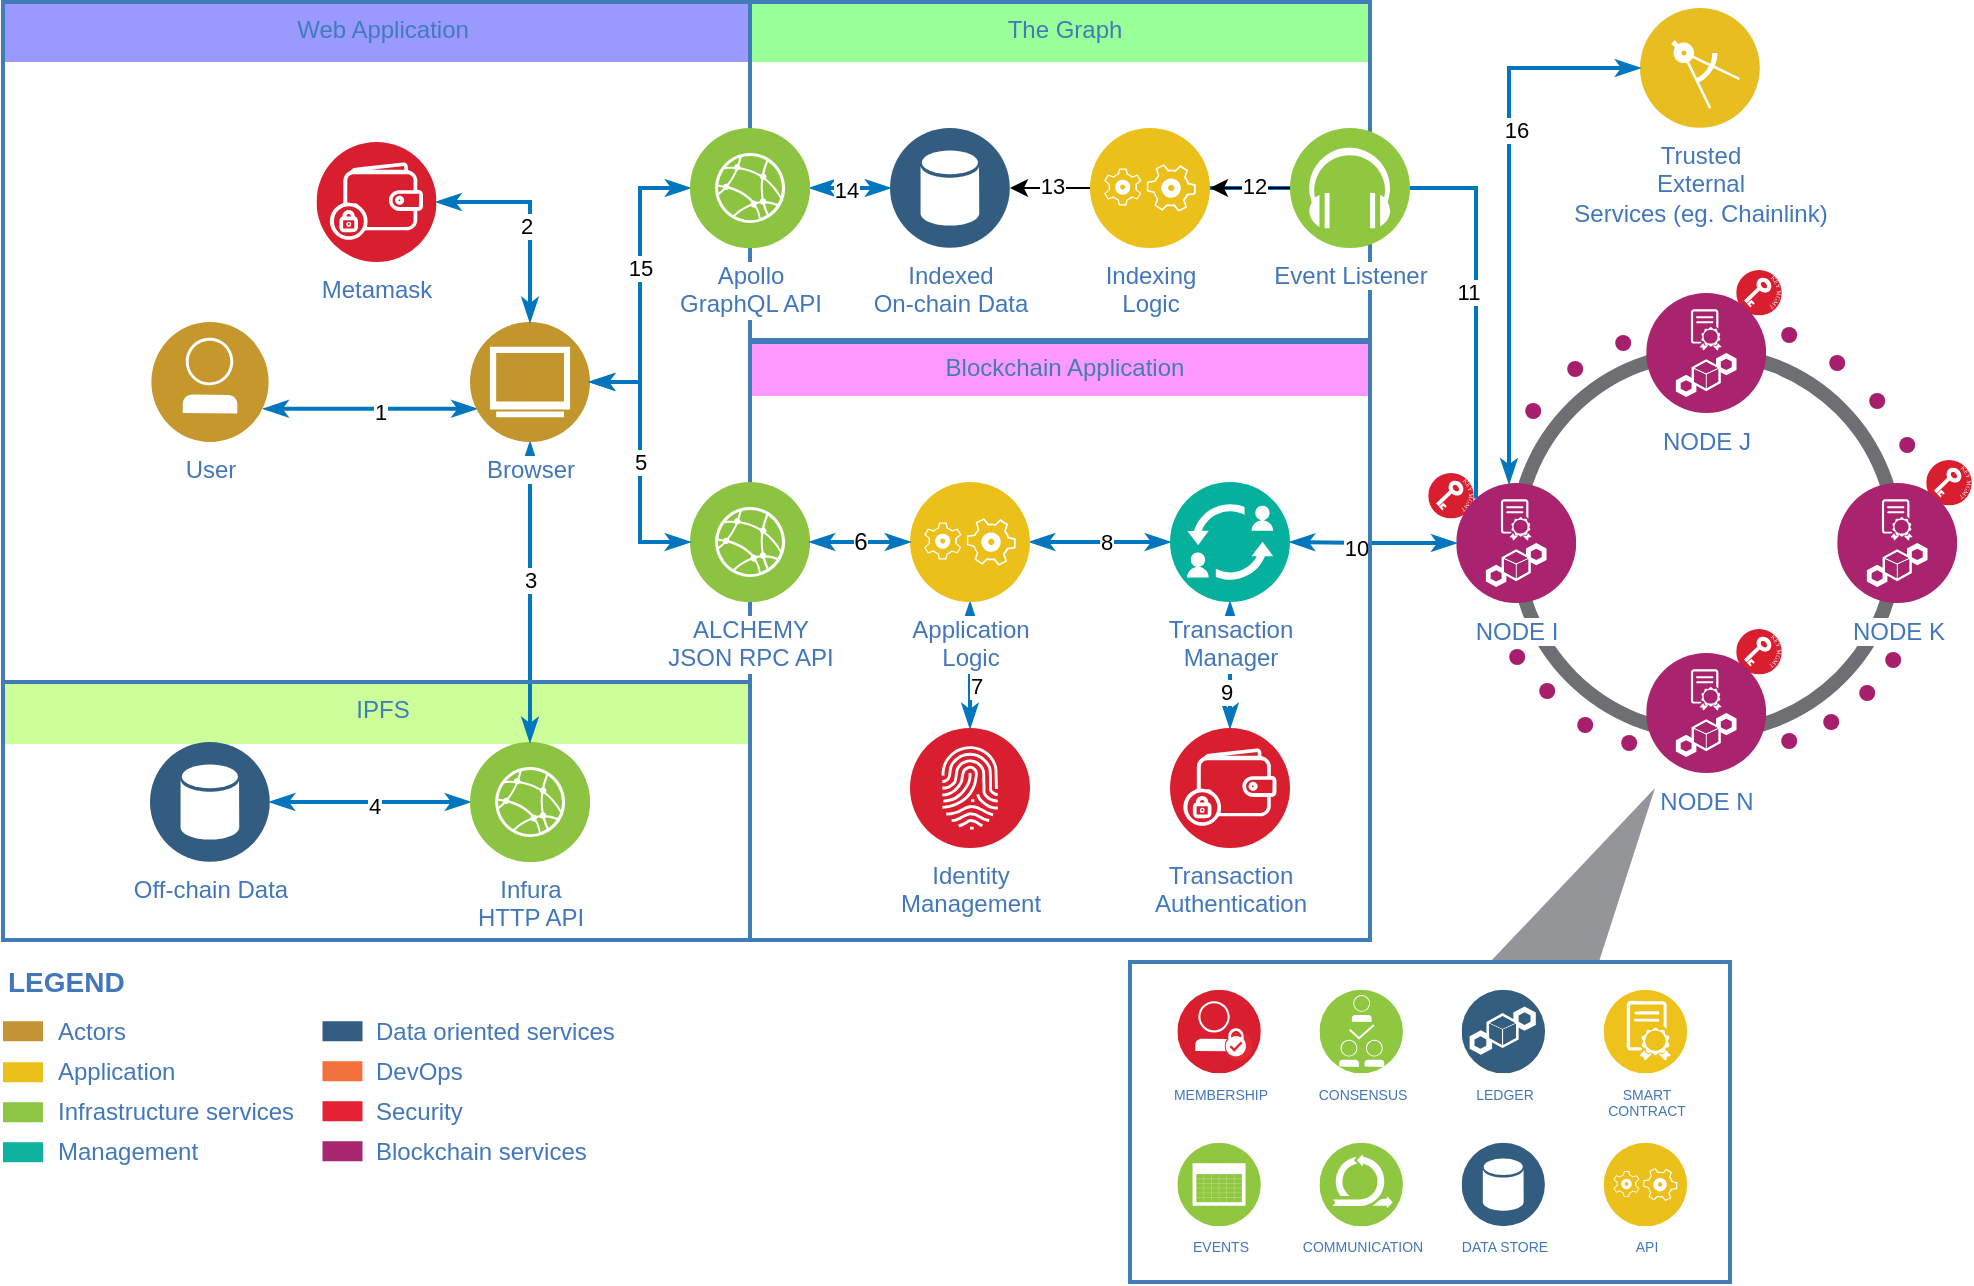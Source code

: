 <mxfile version="21.1.8" type="github">
  <diagram id="eIo0H9kK7ql945uVP1NC" name="Page-1">
    <mxGraphModel dx="1630" dy="636" grid="1" gridSize="10" guides="1" tooltips="1" connect="1" arrows="1" fold="1" page="1" pageScale="1" pageWidth="827" pageHeight="1169" math="0" shadow="0">
      <root>
        <mxCell id="0" />
        <mxCell id="1" parent="0" />
        <mxCell id="zA0Id_x8hM4ihw0cVCXu-12" value="IPFS" style="swimlane;fontStyle=0;horizontal=1;collapsible=0;startSize=31;swimlaneLine=0;swimlaneFillColor=none;fillColor=#CCFF99;rounded=0;whiteSpace=wrap;html=1;absoluteArcSize=1;arcSize=12;strokeColor=#417CB9;fontColor=#417CB9;verticalAlign=top;align=center;spacingLeft=5;dashed=0;strokeWidth=2;" vertex="1" parent="1">
          <mxGeometry x="216.5" y="500" width="373.5" height="129" as="geometry" />
        </mxCell>
        <mxCell id="zA0Id_x8hM4ihw0cVCXu-44" style="edgeStyle=orthogonalEdgeStyle;fontSize=12;html=1;endArrow=classicThin;endFill=1;rounded=0;strokeColor=#0076BE;strokeWidth=2;startArrow=classicThin;startFill=1;exitX=0;exitY=0.5;exitDx=0;exitDy=0;entryX=1;entryY=0.5;entryDx=0;entryDy=0;" edge="1" parent="zA0Id_x8hM4ihw0cVCXu-12" source="zA0Id_x8hM4ihw0cVCXu-32" target="zA0Id_x8hM4ihw0cVCXu-25">
          <mxGeometry relative="1" as="geometry" />
        </mxCell>
        <mxCell id="zA0Id_x8hM4ihw0cVCXu-67" value="4" style="edgeLabel;html=1;align=center;verticalAlign=middle;resizable=0;points=[];" vertex="1" connectable="0" parent="zA0Id_x8hM4ihw0cVCXu-44">
          <mxGeometry x="-0.033" y="2" relative="1" as="geometry">
            <mxPoint as="offset" />
          </mxGeometry>
        </mxCell>
        <mxCell id="zA0Id_x8hM4ihw0cVCXu-25" value="Off-chain Data" style="aspect=fixed;perimeter=ellipsePerimeter;html=1;align=center;shadow=0;dashed=0;fontColor=#4277BB;labelBackgroundColor=#ffffff;fontSize=12;spacingTop=0;image;image=img/lib/ibm/data/data_services.svg;" vertex="1" parent="zA0Id_x8hM4ihw0cVCXu-12">
          <mxGeometry x="73.5" y="30" width="60" height="60" as="geometry" />
        </mxCell>
        <mxCell id="zA0Id_x8hM4ihw0cVCXu-32" value="Infura&lt;br&gt;HTTP API" style="aspect=fixed;perimeter=ellipsePerimeter;html=1;align=center;shadow=0;dashed=0;fontColor=#4277BB;labelBackgroundColor=#ffffff;fontSize=12;spacingTop=0;image;image=img/lib/ibm/infrastructure/edge_services.svg;" vertex="1" parent="zA0Id_x8hM4ihw0cVCXu-12">
          <mxGeometry x="233.5" y="30" width="60" height="60" as="geometry" />
        </mxCell>
        <mxCell id="zA0Id_x8hM4ihw0cVCXu-51" value="" style="edgeStyle=orthogonalEdgeStyle;fontSize=12;html=1;endArrow=classicThin;endFill=1;rounded=0;strokeColor=#0076BE;strokeWidth=2;startArrow=classicThin;startFill=1;exitX=0.5;exitY=1;exitDx=0;exitDy=0;" edge="1" parent="1" source="T21aQVliIUyU_0U-5JRh-4" target="zA0Id_x8hM4ihw0cVCXu-32">
          <mxGeometry relative="1" as="geometry" />
        </mxCell>
        <mxCell id="zA0Id_x8hM4ihw0cVCXu-66" value="3" style="edgeLabel;html=1;align=center;verticalAlign=middle;resizable=0;points=[];" vertex="1" connectable="0" parent="zA0Id_x8hM4ihw0cVCXu-51">
          <mxGeometry x="-0.08" relative="1" as="geometry">
            <mxPoint as="offset" />
          </mxGeometry>
        </mxCell>
        <mxCell id="T21aQVliIUyU_0U-5JRh-42" value="" style="aspect=fixed;perimeter=ellipsePerimeter;html=1;align=center;shadow=0;dashed=0;fontColor=#4277BB;labelBackgroundColor=#ffffff;fontSize=12;spacingTop=0;image;image=img/lib/ibm/blockchain/key_management.svg;rounded=0;" parent="1" vertex="1">
          <mxGeometry x="1083.1" y="473.5" width="22.8" height="22.8" as="geometry" />
        </mxCell>
        <mxCell id="T21aQVliIUyU_0U-5JRh-39" value="" style="aspect=fixed;perimeter=ellipsePerimeter;html=1;align=center;shadow=0;dashed=0;fontColor=#4277BB;labelBackgroundColor=#ffffff;fontSize=12;spacingTop=0;image;image=img/lib/ibm/blockchain/key_management.svg;rounded=0;" parent="1" vertex="1">
          <mxGeometry x="929.1" y="395.5" width="22.8" height="22.8" as="geometry" />
        </mxCell>
        <mxCell id="T21aQVliIUyU_0U-5JRh-40" value="" style="aspect=fixed;perimeter=ellipsePerimeter;html=1;align=center;shadow=0;dashed=0;fontColor=#4277BB;labelBackgroundColor=#ffffff;fontSize=12;spacingTop=0;image;image=img/lib/ibm/blockchain/key_management.svg;rounded=0;" parent="1" vertex="1">
          <mxGeometry x="1083.1" y="294" width="22.8" height="22.8" as="geometry" />
        </mxCell>
        <mxCell id="T21aQVliIUyU_0U-5JRh-41" value="" style="aspect=fixed;perimeter=ellipsePerimeter;html=1;align=center;shadow=0;dashed=0;fontColor=#4277BB;labelBackgroundColor=#ffffff;fontSize=12;spacingTop=0;image;image=img/lib/ibm/blockchain/key_management.svg;rounded=0;" parent="1" vertex="1">
          <mxGeometry x="1178.1" y="389" width="22.8" height="22.8" as="geometry" />
        </mxCell>
        <mxCell id="T21aQVliIUyU_0U-5JRh-43" value="" style="ellipse;whiteSpace=wrap;html=1;aspect=fixed;rounded=0;fontSize=7;align=center;fillColor=none;strokeWidth=7;strokeColor=#6E6F72;spacingTop=0;" parent="1" vertex="1">
          <mxGeometry x="973.1" y="335.5" width="190" height="190" as="geometry" />
        </mxCell>
        <mxCell id="T21aQVliIUyU_0U-5JRh-17" value="Trusted&lt;br&gt;External&lt;br&gt;Services (eg. Chainlink)" style="aspect=fixed;perimeter=ellipsePerimeter;html=1;align=center;shadow=0;dashed=0;fontColor=#4277BB;labelBackgroundColor=#ffffff;fontSize=12;spacingTop=0;image;image=img/lib/ibm/applications/mobile_app.svg;" parent="1" vertex="1">
          <mxGeometry x="1035" y="163" width="60" height="60" as="geometry" />
        </mxCell>
        <mxCell id="T21aQVliIUyU_0U-5JRh-18" value="NODE J" style="aspect=fixed;perimeter=ellipsePerimeter;html=1;align=center;shadow=0;dashed=0;fontColor=#4277BB;labelBackgroundColor=#ffffff;fontSize=12;spacingTop=0;image;image=img/lib/ibm/blockchain/node.svg;" parent="1" vertex="1">
          <mxGeometry x="1038.1" y="305.5" width="60" height="60" as="geometry" />
        </mxCell>
        <mxCell id="T21aQVliIUyU_0U-5JRh-19" value="NODE I" style="aspect=fixed;perimeter=ellipsePerimeter;html=1;align=center;shadow=0;dashed=0;fontColor=#4277BB;labelBackgroundColor=#ffffff;fontSize=12;spacingTop=0;image;image=img/lib/ibm/blockchain/node.svg;" parent="1" vertex="1">
          <mxGeometry x="943.1" y="400.5" width="60" height="60" as="geometry" />
        </mxCell>
        <mxCell id="T21aQVliIUyU_0U-5JRh-20" value="NODE K" style="aspect=fixed;perimeter=ellipsePerimeter;html=1;align=center;shadow=0;dashed=0;fontColor=#4277BB;labelBackgroundColor=#ffffff;fontSize=12;spacingTop=0;image;image=img/lib/ibm/blockchain/node.svg;" parent="1" vertex="1">
          <mxGeometry x="1133.6" y="400.5" width="60" height="60" as="geometry" />
        </mxCell>
        <mxCell id="T21aQVliIUyU_0U-5JRh-21" value="NODE N" style="aspect=fixed;perimeter=ellipsePerimeter;html=1;align=center;shadow=0;dashed=0;fontColor=#4277BB;labelBackgroundColor=#ffffff;fontSize=12;spacingTop=0;image;image=img/lib/ibm/blockchain/node.svg;" parent="1" vertex="1">
          <mxGeometry x="1038.1" y="485.5" width="60" height="60" as="geometry" />
        </mxCell>
        <mxCell id="T21aQVliIUyU_0U-5JRh-55" value="" style="edgeStyle=orthogonalEdgeStyle;fontSize=12;html=1;endArrow=classicThin;endFill=1;rounded=0;strokeColor=#0076BE;strokeWidth=2;startArrow=none;startFill=0;entryX=1;entryY=0.5;entryDx=0;entryDy=0;" parent="1" source="T21aQVliIUyU_0U-5JRh-19" edge="1">
          <mxGeometry width="60" height="60" relative="1" as="geometry">
            <mxPoint x="546.5" y="593" as="sourcePoint" />
            <mxPoint x="786.0" y="253" as="targetPoint" />
            <Array as="points">
              <mxPoint x="953" y="253" />
            </Array>
          </mxGeometry>
        </mxCell>
        <mxCell id="zA0Id_x8hM4ihw0cVCXu-73" value="11" style="edgeLabel;html=1;align=center;verticalAlign=middle;resizable=0;points=[];" vertex="1" connectable="0" parent="T21aQVliIUyU_0U-5JRh-55">
          <mxGeometry x="-0.358" y="4" relative="1" as="geometry">
            <mxPoint as="offset" />
          </mxGeometry>
        </mxCell>
        <mxCell id="T21aQVliIUyU_0U-5JRh-60" value="" style="edgeStyle=orthogonalEdgeStyle;fontSize=12;html=1;endArrow=classicThin;endFill=1;rounded=0;strokeColor=#0076BE;strokeWidth=2;startArrow=classicThin;startFill=1;" parent="1" source="T21aQVliIUyU_0U-5JRh-19" target="T21aQVliIUyU_0U-5JRh-17" edge="1">
          <mxGeometry width="60" height="60" relative="1" as="geometry">
            <mxPoint x="807.5" y="593" as="sourcePoint" />
            <mxPoint x="807.5" y="483" as="targetPoint" />
            <Array as="points">
              <mxPoint x="969.5" y="193" />
            </Array>
          </mxGeometry>
        </mxCell>
        <mxCell id="zA0Id_x8hM4ihw0cVCXu-79" value="16" style="edgeLabel;html=1;align=center;verticalAlign=middle;resizable=0;points=[];" vertex="1" connectable="0" parent="T21aQVliIUyU_0U-5JRh-60">
          <mxGeometry x="0.294" y="-3" relative="1" as="geometry">
            <mxPoint as="offset" />
          </mxGeometry>
        </mxCell>
        <mxCell id="T21aQVliIUyU_0U-5JRh-62" value="" style="edgeStyle=orthogonalEdgeStyle;fontSize=12;html=1;endArrow=classicThin;endFill=1;rounded=0;strokeColor=#0076BE;strokeWidth=2;startArrow=classicThin;startFill=1;" parent="1" source="T21aQVliIUyU_0U-5JRh-19" target="T21aQVliIUyU_0U-5JRh-15" edge="1">
          <mxGeometry width="60" height="60" relative="1" as="geometry">
            <mxPoint x="961.5" y="613" as="sourcePoint" />
            <mxPoint x="961.5" y="503" as="targetPoint" />
          </mxGeometry>
        </mxCell>
        <mxCell id="zA0Id_x8hM4ihw0cVCXu-72" value="10" style="edgeLabel;html=1;align=center;verticalAlign=middle;resizable=0;points=[];" vertex="1" connectable="0" parent="T21aQVliIUyU_0U-5JRh-62">
          <mxGeometry x="0.223" y="3" relative="1" as="geometry">
            <mxPoint as="offset" />
          </mxGeometry>
        </mxCell>
        <mxCell id="T21aQVliIUyU_0U-5JRh-35" value="" style="verticalLabelPosition=bottom;verticalAlign=top;html=1;shape=mxgraph.basic.obtuse_triangle;dx=0.34;rounded=0;flipH=1;strokeColor=none;fillColor=#939598;spacingTop=0;" parent="1" vertex="1">
          <mxGeometry x="960" y="553" width="82.5" height="87" as="geometry" />
        </mxCell>
        <mxCell id="T21aQVliIUyU_0U-5JRh-36" value="Web Application" style="swimlane;fontStyle=0;horizontal=1;collapsible=0;startSize=30;swimlaneLine=0;swimlaneFillColor=none;fillColor=#9999FF;rounded=0;whiteSpace=wrap;html=1;absoluteArcSize=1;arcSize=12;strokeColor=#417CB9;fontColor=#417CB9;verticalAlign=top;align=center;spacingLeft=5;dashed=0;strokeWidth=2;" parent="1" vertex="1">
          <mxGeometry x="216.5" y="160" width="373.5" height="340" as="geometry" />
        </mxCell>
        <mxCell id="T21aQVliIUyU_0U-5JRh-45" value="" style="edgeStyle=orthogonalEdgeStyle;fontSize=12;html=1;endArrow=classicThin;endFill=1;rounded=0;strokeColor=#0076BE;strokeWidth=2;startArrow=classicThin;startFill=1;exitX=1;exitY=0.75;exitDx=0;exitDy=0;entryX=0;entryY=0.75;entryDx=0;entryDy=0;" parent="T21aQVliIUyU_0U-5JRh-36" source="T21aQVliIUyU_0U-5JRh-2" target="T21aQVliIUyU_0U-5JRh-4" edge="1">
          <mxGeometry width="60" height="60" relative="1" as="geometry">
            <mxPoint x="-80" y="340" as="sourcePoint" />
            <mxPoint x="-20" y="280" as="targetPoint" />
          </mxGeometry>
        </mxCell>
        <mxCell id="zA0Id_x8hM4ihw0cVCXu-64" value="1" style="edgeLabel;html=1;align=center;verticalAlign=middle;resizable=0;points=[];" vertex="1" connectable="0" parent="T21aQVliIUyU_0U-5JRh-45">
          <mxGeometry x="0.078" y="-1" relative="1" as="geometry">
            <mxPoint as="offset" />
          </mxGeometry>
        </mxCell>
        <mxCell id="T21aQVliIUyU_0U-5JRh-2" value="User" style="aspect=fixed;perimeter=ellipsePerimeter;html=1;align=center;shadow=0;dashed=0;fontColor=#4277BB;labelBackgroundColor=#ffffff;fontSize=12;spacingTop=0;image;image=img/lib/ibm/blockchain/blockchain_developer.svg;" parent="T21aQVliIUyU_0U-5JRh-36" vertex="1">
          <mxGeometry x="73.5" y="160" width="60" height="60" as="geometry" />
        </mxCell>
        <mxCell id="T21aQVliIUyU_0U-5JRh-4" value="Browser" style="aspect=fixed;perimeter=ellipsePerimeter;html=1;align=center;shadow=0;dashed=0;fontColor=#4277BB;labelBackgroundColor=#ffffff;fontSize=12;spacingTop=0;image;image=img/lib/ibm/users/browser.svg;" parent="T21aQVliIUyU_0U-5JRh-36" vertex="1">
          <mxGeometry x="233.5" y="160" width="60" height="60" as="geometry" />
        </mxCell>
        <mxCell id="zA0Id_x8hM4ihw0cVCXu-45" value="" style="edgeStyle=orthogonalEdgeStyle;fontSize=12;html=1;endArrow=classicThin;endFill=1;rounded=0;strokeColor=#0076BE;strokeWidth=2;startArrow=classicThin;startFill=1;" edge="1" parent="T21aQVliIUyU_0U-5JRh-36" source="T21aQVliIUyU_0U-5JRh-1" target="T21aQVliIUyU_0U-5JRh-4">
          <mxGeometry relative="1" as="geometry" />
        </mxCell>
        <mxCell id="zA0Id_x8hM4ihw0cVCXu-65" value="2" style="edgeLabel;html=1;align=center;verticalAlign=middle;resizable=0;points=[];" vertex="1" connectable="0" parent="zA0Id_x8hM4ihw0cVCXu-45">
          <mxGeometry x="0.091" y="-2" relative="1" as="geometry">
            <mxPoint as="offset" />
          </mxGeometry>
        </mxCell>
        <mxCell id="T21aQVliIUyU_0U-5JRh-1" value="Metamask" style="aspect=fixed;perimeter=ellipsePerimeter;html=1;align=center;shadow=0;dashed=0;fontColor=#4277BB;labelBackgroundColor=#ffffff;fontSize=12;spacingTop=0;image;image=img/lib/ibm/blockchain/wallet.svg;" parent="T21aQVliIUyU_0U-5JRh-36" vertex="1">
          <mxGeometry x="156.75" y="70" width="60" height="60" as="geometry" />
        </mxCell>
        <mxCell id="T21aQVliIUyU_0U-5JRh-37" value="Blockchain Application" style="swimlane;fontStyle=0;horizontal=1;collapsible=0;startSize=28;swimlaneLine=0;swimlaneFillColor=none;fillColor=#FF99FF;rounded=0;whiteSpace=wrap;html=1;absoluteArcSize=1;arcSize=12;strokeColor=#417CB9;fontColor=#417CB9;verticalAlign=top;align=center;spacingLeft=5;dashed=0;strokeWidth=2;" parent="1" vertex="1">
          <mxGeometry x="590" y="329" width="310" height="300" as="geometry" />
        </mxCell>
        <mxCell id="zA0Id_x8hM4ihw0cVCXu-37" value="" style="edgeStyle=orthogonalEdgeStyle;fontSize=12;html=1;endArrow=classicThin;endFill=1;rounded=0;strokeColor=#0076BE;strokeWidth=2;startArrow=classicThin;startFill=1;" edge="1" parent="T21aQVliIUyU_0U-5JRh-37" source="T21aQVliIUyU_0U-5JRh-11" target="T21aQVliIUyU_0U-5JRh-15">
          <mxGeometry relative="1" as="geometry" />
        </mxCell>
        <mxCell id="zA0Id_x8hM4ihw0cVCXu-70" value="8" style="edgeLabel;html=1;align=center;verticalAlign=middle;resizable=0;points=[];" vertex="1" connectable="0" parent="zA0Id_x8hM4ihw0cVCXu-37">
          <mxGeometry x="0.071" relative="1" as="geometry">
            <mxPoint as="offset" />
          </mxGeometry>
        </mxCell>
        <mxCell id="zA0Id_x8hM4ihw0cVCXu-49" value="" style="edgeStyle=orthogonalEdgeStyle;fontSize=12;html=1;endArrow=classicThin;endFill=1;rounded=0;strokeColor=#0076BE;strokeWidth=2;startArrow=classicThin;startFill=1;" edge="1" parent="T21aQVliIUyU_0U-5JRh-37" source="T21aQVliIUyU_0U-5JRh-11" target="T21aQVliIUyU_0U-5JRh-9">
          <mxGeometry relative="1" as="geometry">
            <Array as="points">
              <mxPoint x="110" y="181" />
              <mxPoint x="110" y="181" />
            </Array>
          </mxGeometry>
        </mxCell>
        <mxCell id="zA0Id_x8hM4ihw0cVCXu-69" value="7" style="edgeLabel;html=1;align=center;verticalAlign=middle;resizable=0;points=[];" vertex="1" connectable="0" parent="zA0Id_x8hM4ihw0cVCXu-49">
          <mxGeometry x="0.318" y="3" relative="1" as="geometry">
            <mxPoint as="offset" />
          </mxGeometry>
        </mxCell>
        <mxCell id="T21aQVliIUyU_0U-5JRh-11" value="Application &lt;br&gt;Logic" style="aspect=fixed;perimeter=ellipsePerimeter;html=1;align=center;shadow=0;dashed=0;fontColor=#4277BB;labelBackgroundColor=#ffffff;fontSize=12;spacingTop=0;image;image=img/lib/ibm/applications/application_logic.svg;" parent="T21aQVliIUyU_0U-5JRh-37" vertex="1">
          <mxGeometry x="80" y="71" width="60" height="60" as="geometry" />
        </mxCell>
        <mxCell id="zA0Id_x8hM4ihw0cVCXu-50" value="" style="edgeStyle=orthogonalEdgeStyle;fontSize=12;html=1;endArrow=classicThin;endFill=1;rounded=0;strokeColor=#0076BE;strokeWidth=2;startArrow=classicThin;startFill=1;" edge="1" parent="T21aQVliIUyU_0U-5JRh-37" source="T21aQVliIUyU_0U-5JRh-15" target="T21aQVliIUyU_0U-5JRh-14">
          <mxGeometry relative="1" as="geometry" />
        </mxCell>
        <mxCell id="zA0Id_x8hM4ihw0cVCXu-71" value="9" style="edgeLabel;html=1;align=center;verticalAlign=middle;resizable=0;points=[];" vertex="1" connectable="0" parent="zA0Id_x8hM4ihw0cVCXu-50">
          <mxGeometry x="0.423" y="-2" relative="1" as="geometry">
            <mxPoint as="offset" />
          </mxGeometry>
        </mxCell>
        <mxCell id="T21aQVliIUyU_0U-5JRh-15" value="Transaction &lt;br&gt;Manager" style="aspect=fixed;perimeter=ellipsePerimeter;html=1;align=center;shadow=0;dashed=0;fontColor=#4277BB;labelBackgroundColor=#ffffff;fontSize=12;spacingTop=0;image;image=img/lib/ibm/blockchain/transaction_manager.svg;" parent="T21aQVliIUyU_0U-5JRh-37" vertex="1">
          <mxGeometry x="210" y="71" width="60" height="60" as="geometry" />
        </mxCell>
        <mxCell id="T21aQVliIUyU_0U-5JRh-9" value="Identity &lt;br&gt;Management" style="aspect=fixed;perimeter=ellipsePerimeter;html=1;align=center;shadow=0;dashed=0;fontColor=#4277BB;labelBackgroundColor=#ffffff;fontSize=12;spacingTop=0;image;image=img/lib/ibm/blockchain/identity_access_manager.svg;" parent="T21aQVliIUyU_0U-5JRh-37" vertex="1">
          <mxGeometry x="80" y="194" width="60" height="60" as="geometry" />
        </mxCell>
        <mxCell id="T21aQVliIUyU_0U-5JRh-14" value="Transaction&lt;br&gt;Authentication" style="aspect=fixed;perimeter=ellipsePerimeter;html=1;align=center;shadow=0;dashed=0;fontColor=#4277BB;labelBackgroundColor=#ffffff;fontSize=12;spacingTop=0;image;image=img/lib/ibm/blockchain/wallet.svg;" parent="T21aQVliIUyU_0U-5JRh-37" vertex="1">
          <mxGeometry x="210" y="194" width="60" height="60" as="geometry" />
        </mxCell>
        <mxCell id="T21aQVliIUyU_0U-5JRh-7" value="ALCHEMY&lt;br&gt;JSON RPC API" style="aspect=fixed;perimeter=ellipsePerimeter;html=1;align=center;shadow=0;dashed=0;fontColor=#4277BB;labelBackgroundColor=#ffffff;fontSize=12;spacingTop=0;image;image=img/lib/ibm/infrastructure/edge_services.svg;" parent="T21aQVliIUyU_0U-5JRh-37" vertex="1">
          <mxGeometry x="-30" y="71" width="60" height="60" as="geometry" />
        </mxCell>
        <mxCell id="zA0Id_x8hM4ihw0cVCXu-36" value="6" style="edgeStyle=orthogonalEdgeStyle;fontSize=12;html=1;endArrow=classicThin;endFill=1;rounded=0;strokeColor=#0076BE;strokeWidth=2;startArrow=classicThin;startFill=1;" edge="1" parent="T21aQVliIUyU_0U-5JRh-37" source="T21aQVliIUyU_0U-5JRh-7" target="T21aQVliIUyU_0U-5JRh-11">
          <mxGeometry relative="1" as="geometry" />
        </mxCell>
        <mxCell id="T21aQVliIUyU_0U-5JRh-38" value="" style="group;fontSize=7;" parent="1" vertex="1" connectable="0">
          <mxGeometry x="780" y="640" width="300" height="160" as="geometry" />
        </mxCell>
        <mxCell id="T21aQVliIUyU_0U-5JRh-26" value="MEMBERSHIP" style="aspect=fixed;perimeter=ellipsePerimeter;html=1;align=center;shadow=0;dashed=0;fontColor=#4277BB;labelBackgroundColor=#ffffff;fontSize=7;spacingTop=0;image;image=img/lib/ibm/blockchain/membership.svg;" parent="T21aQVliIUyU_0U-5JRh-38" vertex="1">
          <mxGeometry x="23.684" y="13.913" width="41.739" height="41.739" as="geometry" />
        </mxCell>
        <mxCell id="T21aQVliIUyU_0U-5JRh-27" value="CONSENSUS" style="aspect=fixed;perimeter=ellipsePerimeter;html=1;align=center;shadow=0;dashed=0;fontColor=#4277BB;labelBackgroundColor=#ffffff;fontSize=7;spacingTop=0;image;image=img/lib/ibm/blockchain/consensus.svg;" parent="T21aQVliIUyU_0U-5JRh-38" vertex="1">
          <mxGeometry x="94.737" y="13.913" width="41.739" height="41.739" as="geometry" />
        </mxCell>
        <mxCell id="T21aQVliIUyU_0U-5JRh-28" value="LEDGER" style="aspect=fixed;perimeter=ellipsePerimeter;html=1;align=center;shadow=0;dashed=0;fontColor=#4277BB;labelBackgroundColor=#ffffff;fontSize=7;spacingTop=0;image;image=img/lib/ibm/blockchain/ledger.svg;" parent="T21aQVliIUyU_0U-5JRh-38" vertex="1">
          <mxGeometry x="165.789" y="13.913" width="41.739" height="41.739" as="geometry" />
        </mxCell>
        <mxCell id="T21aQVliIUyU_0U-5JRh-29" value="SMART&lt;br style=&quot;font-size: 7px;&quot;&gt;CONTRACT&lt;br style=&quot;font-size: 7px;&quot;&gt;" style="aspect=fixed;perimeter=ellipsePerimeter;html=1;align=center;shadow=0;dashed=0;fontColor=#4277BB;labelBackgroundColor=#ffffff;fontSize=7;spacingTop=0;image;image=img/lib/ibm/blockchain/smart_contract.svg;" parent="T21aQVliIUyU_0U-5JRh-38" vertex="1">
          <mxGeometry x="236.842" y="13.913" width="41.739" height="41.739" as="geometry" />
        </mxCell>
        <mxCell id="T21aQVliIUyU_0U-5JRh-30" value="EVENTS" style="aspect=fixed;perimeter=ellipsePerimeter;html=1;align=center;shadow=0;dashed=0;fontColor=#4277BB;labelBackgroundColor=#ffffff;fontSize=7;spacingTop=0;image;image=img/lib/ibm/blockchain/event.svg;" parent="T21aQVliIUyU_0U-5JRh-38" vertex="1">
          <mxGeometry x="23.684" y="90.435" width="41.739" height="41.739" as="geometry" />
        </mxCell>
        <mxCell id="T21aQVliIUyU_0U-5JRh-31" value="COMMUNICATION" style="aspect=fixed;perimeter=ellipsePerimeter;html=1;align=center;shadow=0;dashed=0;fontColor=#4277BB;labelBackgroundColor=#ffffff;fontSize=7;spacingTop=0;image;image=img/lib/ibm/blockchain/communication.svg;" parent="T21aQVliIUyU_0U-5JRh-38" vertex="1">
          <mxGeometry x="94.737" y="90.435" width="41.739" height="41.739" as="geometry" />
        </mxCell>
        <mxCell id="T21aQVliIUyU_0U-5JRh-32" value="DATA STORE" style="aspect=fixed;perimeter=ellipsePerimeter;html=1;align=center;shadow=0;dashed=0;fontColor=#4277BB;labelBackgroundColor=#ffffff;fontSize=7;spacingTop=0;image;image=img/lib/ibm/data/data_services.svg;" parent="T21aQVliIUyU_0U-5JRh-38" vertex="1">
          <mxGeometry x="165.789" y="90.435" width="41.739" height="41.739" as="geometry" />
        </mxCell>
        <mxCell id="T21aQVliIUyU_0U-5JRh-33" value="API" style="aspect=fixed;perimeter=ellipsePerimeter;html=1;align=center;shadow=0;dashed=0;fontColor=#4277BB;labelBackgroundColor=#ffffff;fontSize=7;spacingTop=0;image;image=img/lib/ibm/applications/application_logic.svg;" parent="T21aQVliIUyU_0U-5JRh-38" vertex="1">
          <mxGeometry x="236.842" y="90.435" width="41.739" height="41.739" as="geometry" />
        </mxCell>
        <mxCell id="T21aQVliIUyU_0U-5JRh-34" value="" style="swimlane;fontStyle=0;horizontal=1;collapsible=0;startSize=28;swimlaneLine=0;swimlaneFillColor=none;fillColor=none;rounded=0;whiteSpace=wrap;html=1;absoluteArcSize=1;arcSize=12;strokeColor=#417CB9;fontColor=#417CB9;verticalAlign=top;align=left;spacingLeft=5;dashed=0;strokeWidth=2;fontSize=7;spacingTop=0;" parent="T21aQVliIUyU_0U-5JRh-38" vertex="1">
          <mxGeometry width="300" height="160" as="geometry" />
        </mxCell>
        <mxCell id="T21aQVliIUyU_0U-5JRh-86" value="Application" style="rounded=0;html=1;shadow=0;labelBackgroundColor=none;strokeColor=none;strokeWidth=2;fillColor=#EBC01A;gradientColor=none;fontSize=12;fontColor=#4277BB;align=left;labelPosition=right;verticalLabelPosition=middle;verticalAlign=middle;spacingLeft=5;" parent="1" vertex="1">
          <mxGeometry x="216.5" y="690.12" width="20" height="10" as="geometry" />
        </mxCell>
        <mxCell id="T21aQVliIUyU_0U-5JRh-87" value="Infrastructure services" style="rounded=0;html=1;shadow=0;labelBackgroundColor=none;strokeColor=none;strokeWidth=2;fillColor=#8DC642;gradientColor=none;fontSize=12;fontColor=#4277BB;align=left;labelPosition=right;verticalLabelPosition=middle;verticalAlign=middle;spacingLeft=5;" parent="1" vertex="1">
          <mxGeometry x="216.5" y="710.12" width="20" height="10" as="geometry" />
        </mxCell>
        <mxCell id="T21aQVliIUyU_0U-5JRh-88" value="Management" style="rounded=0;html=1;shadow=0;labelBackgroundColor=none;strokeColor=none;strokeWidth=2;fillColor=#0DB39D;gradientColor=none;fontSize=12;fontColor=#4277BB;align=left;labelPosition=right;verticalLabelPosition=middle;verticalAlign=middle;spacingLeft=5;" parent="1" vertex="1">
          <mxGeometry x="216.5" y="730.12" width="20" height="10" as="geometry" />
        </mxCell>
        <mxCell id="T21aQVliIUyU_0U-5JRh-89" value="Data oriented services" style="rounded=0;html=1;shadow=0;labelBackgroundColor=none;strokeColor=none;strokeWidth=2;fillColor=#335D81;gradientColor=none;fontSize=12;fontColor=#4277BB;align=left;labelPosition=right;verticalLabelPosition=middle;verticalAlign=middle;spacingLeft=5;" parent="1" vertex="1">
          <mxGeometry x="376.25" y="669.62" width="20" height="10" as="geometry" />
        </mxCell>
        <mxCell id="T21aQVliIUyU_0U-5JRh-90" value="DevOps" style="rounded=0;html=1;shadow=0;labelBackgroundColor=none;strokeColor=none;strokeWidth=2;fillColor=#F3713C;gradientColor=none;fontSize=12;fontColor=#4277BB;align=left;labelPosition=right;verticalLabelPosition=middle;verticalAlign=middle;spacingLeft=5;" parent="1" vertex="1">
          <mxGeometry x="376.25" y="689.62" width="20" height="10" as="geometry" />
        </mxCell>
        <mxCell id="T21aQVliIUyU_0U-5JRh-91" value="Blockchain services" style="rounded=0;html=1;shadow=0;labelBackgroundColor=none;strokeColor=none;strokeWidth=2;fillColor=#A72870;gradientColor=none;fontSize=12;fontColor=#4277BB;align=left;labelPosition=right;verticalLabelPosition=middle;verticalAlign=middle;spacingLeft=5;" parent="1" vertex="1">
          <mxGeometry x="376.25" y="729.62" width="20" height="10" as="geometry" />
        </mxCell>
        <mxCell id="T21aQVliIUyU_0U-5JRh-92" value="Security" style="rounded=0;html=1;shadow=0;labelBackgroundColor=none;strokeColor=none;strokeWidth=2;fillColor=#E52134;gradientColor=none;fontSize=12;fontColor=#4277BB;align=left;labelPosition=right;verticalLabelPosition=middle;verticalAlign=middle;spacingLeft=5;" parent="1" vertex="1">
          <mxGeometry x="376.25" y="709.62" width="20" height="10" as="geometry" />
        </mxCell>
        <mxCell id="T21aQVliIUyU_0U-5JRh-93" value="LEGEND" style="text;html=1;align=left;verticalAlign=middle;fontColor=#4277BB;shadow=0;dashed=0;strokeColor=none;fillColor=none;labelBackgroundColor=none;fontStyle=1;fontSize=14;spacingLeft=0;" parent="1" vertex="1">
          <mxGeometry x="216.5" y="639.62" width="150" height="20" as="geometry" />
        </mxCell>
        <mxCell id="T21aQVliIUyU_0U-5JRh-94" value="Actors" style="rounded=0;html=1;shadow=0;labelBackgroundColor=none;strokeColor=none;strokeWidth=2;fillColor=#C59435;gradientColor=none;fontSize=12;fontColor=#4277BB;align=left;labelPosition=right;verticalLabelPosition=middle;verticalAlign=middle;spacingLeft=5;" parent="1" vertex="1">
          <mxGeometry x="216.5" y="669.62" width="20" height="10" as="geometry" />
        </mxCell>
        <mxCell id="T21aQVliIUyU_0U-5JRh-95" value="" style="ellipse;whiteSpace=wrap;html=1;aspect=fixed;rounded=0;strokeColor=none;strokeWidth=7;fillColor=#A71E6C;fontSize=14;fontColor=#FFFFFF;align=center;" parent="1" vertex="1">
          <mxGeometry x="1105.6" y="525.5" width="8" height="8" as="geometry" />
        </mxCell>
        <mxCell id="T21aQVliIUyU_0U-5JRh-96" value="" style="ellipse;whiteSpace=wrap;html=1;aspect=fixed;rounded=0;strokeColor=none;strokeWidth=7;fillColor=#A71E6C;fontSize=14;fontColor=#FFFFFF;align=center;" parent="1" vertex="1">
          <mxGeometry x="1126.6" y="516" width="8" height="8" as="geometry" />
        </mxCell>
        <mxCell id="T21aQVliIUyU_0U-5JRh-97" value="" style="ellipse;whiteSpace=wrap;html=1;aspect=fixed;rounded=0;strokeColor=none;strokeWidth=7;fillColor=#A71E6C;fontSize=14;fontColor=#FFFFFF;align=center;" parent="1" vertex="1">
          <mxGeometry x="1157.6" y="485" width="8" height="8" as="geometry" />
        </mxCell>
        <mxCell id="T21aQVliIUyU_0U-5JRh-98" value="" style="ellipse;whiteSpace=wrap;html=1;aspect=fixed;rounded=0;strokeColor=none;strokeWidth=7;fillColor=#A71E6C;fontSize=14;fontColor=#FFFFFF;align=center;" parent="1" vertex="1">
          <mxGeometry x="1144.6" y="501.5" width="8" height="8" as="geometry" />
        </mxCell>
        <mxCell id="T21aQVliIUyU_0U-5JRh-99" value="" style="ellipse;whiteSpace=wrap;html=1;aspect=fixed;rounded=0;strokeColor=none;strokeWidth=7;fillColor=#A71E6C;fontSize=14;fontColor=#FFFFFF;align=center;" parent="1" vertex="1">
          <mxGeometry x="1025.6" y="526.5" width="8" height="8" as="geometry" />
        </mxCell>
        <mxCell id="T21aQVliIUyU_0U-5JRh-100" value="" style="ellipse;whiteSpace=wrap;html=1;aspect=fixed;rounded=0;strokeColor=none;strokeWidth=7;fillColor=#A71E6C;fontSize=14;fontColor=#FFFFFF;align=center;" parent="1" vertex="1">
          <mxGeometry x="1003.6" y="517.5" width="8" height="8" as="geometry" />
        </mxCell>
        <mxCell id="T21aQVliIUyU_0U-5JRh-101" value="" style="ellipse;whiteSpace=wrap;html=1;aspect=fixed;rounded=0;strokeColor=none;strokeWidth=7;fillColor=#A71E6C;fontSize=14;fontColor=#FFFFFF;align=center;" parent="1" vertex="1">
          <mxGeometry x="984.6" y="500.5" width="8" height="8" as="geometry" />
        </mxCell>
        <mxCell id="T21aQVliIUyU_0U-5JRh-102" value="" style="ellipse;whiteSpace=wrap;html=1;aspect=fixed;rounded=0;strokeColor=none;strokeWidth=7;fillColor=#A71E6C;fontSize=14;fontColor=#FFFFFF;align=center;" parent="1" vertex="1">
          <mxGeometry x="969.6" y="483.5" width="8" height="8" as="geometry" />
        </mxCell>
        <mxCell id="T21aQVliIUyU_0U-5JRh-103" value="" style="ellipse;whiteSpace=wrap;html=1;aspect=fixed;rounded=0;strokeColor=none;strokeWidth=7;fillColor=#A71E6C;fontSize=14;fontColor=#FFFFFF;align=center;" parent="1" vertex="1">
          <mxGeometry x="1105.6" y="322.5" width="8" height="8" as="geometry" />
        </mxCell>
        <mxCell id="T21aQVliIUyU_0U-5JRh-104" value="" style="ellipse;whiteSpace=wrap;html=1;aspect=fixed;rounded=0;strokeColor=none;strokeWidth=7;fillColor=#A71E6C;fontSize=14;fontColor=#FFFFFF;align=center;" parent="1" vertex="1">
          <mxGeometry x="1129.6" y="336.5" width="8" height="8" as="geometry" />
        </mxCell>
        <mxCell id="T21aQVliIUyU_0U-5JRh-105" value="" style="ellipse;whiteSpace=wrap;html=1;aspect=fixed;rounded=0;strokeColor=none;strokeWidth=7;fillColor=#A71E6C;fontSize=14;fontColor=#FFFFFF;align=center;" parent="1" vertex="1">
          <mxGeometry x="1149.6" y="355.5" width="8" height="8" as="geometry" />
        </mxCell>
        <mxCell id="T21aQVliIUyU_0U-5JRh-106" value="" style="ellipse;whiteSpace=wrap;html=1;aspect=fixed;rounded=0;strokeColor=none;strokeWidth=7;fillColor=#A71E6C;fontSize=14;fontColor=#FFFFFF;align=center;" parent="1" vertex="1">
          <mxGeometry x="1164.6" y="377.5" width="8" height="8" as="geometry" />
        </mxCell>
        <mxCell id="T21aQVliIUyU_0U-5JRh-107" value="" style="ellipse;whiteSpace=wrap;html=1;aspect=fixed;rounded=0;strokeColor=none;strokeWidth=7;fillColor=#A71E6C;fontSize=14;fontColor=#FFFFFF;align=center;" parent="1" vertex="1">
          <mxGeometry x="1022.6" y="326.5" width="8" height="8" as="geometry" />
        </mxCell>
        <mxCell id="T21aQVliIUyU_0U-5JRh-108" value="" style="ellipse;whiteSpace=wrap;html=1;aspect=fixed;rounded=0;strokeColor=none;strokeWidth=7;fillColor=#A71E6C;fontSize=14;fontColor=#FFFFFF;align=center;" parent="1" vertex="1">
          <mxGeometry x="998.6" y="339.5" width="8" height="8" as="geometry" />
        </mxCell>
        <mxCell id="T21aQVliIUyU_0U-5JRh-109" value="" style="ellipse;whiteSpace=wrap;html=1;aspect=fixed;rounded=0;strokeColor=none;strokeWidth=7;fillColor=#A71E6C;fontSize=14;fontColor=#FFFFFF;align=center;" parent="1" vertex="1">
          <mxGeometry x="977.6" y="360.5" width="8" height="8" as="geometry" />
        </mxCell>
        <mxCell id="zA0Id_x8hM4ihw0cVCXu-41" style="edgeStyle=orthogonalEdgeStyle;fontSize=12;html=1;endArrow=classicThin;endFill=1;rounded=0;strokeColor=#0076BE;strokeWidth=2;startArrow=classicThin;startFill=1;entryX=0;entryY=0.5;entryDx=0;entryDy=0;" edge="1" parent="1" source="T21aQVliIUyU_0U-5JRh-4" target="T21aQVliIUyU_0U-5JRh-7">
          <mxGeometry relative="1" as="geometry">
            <mxPoint x="560" y="382.5" as="sourcePoint" />
          </mxGeometry>
        </mxCell>
        <mxCell id="zA0Id_x8hM4ihw0cVCXu-68" value="5" style="edgeLabel;html=1;align=center;verticalAlign=middle;resizable=0;points=[];" vertex="1" connectable="0" parent="zA0Id_x8hM4ihw0cVCXu-41">
          <mxGeometry x="-0.003" relative="1" as="geometry">
            <mxPoint as="offset" />
          </mxGeometry>
        </mxCell>
        <mxCell id="zA0Id_x8hM4ihw0cVCXu-40" style="edgeStyle=orthogonalEdgeStyle;fontSize=12;html=1;endArrow=classicThin;endFill=1;rounded=0;strokeColor=#0076BE;strokeWidth=2;startArrow=classicThin;startFill=1;entryX=0;entryY=0.5;entryDx=0;entryDy=0;" edge="1" parent="1" source="T21aQVliIUyU_0U-5JRh-4" target="zA0Id_x8hM4ihw0cVCXu-28">
          <mxGeometry relative="1" as="geometry" />
        </mxCell>
        <mxCell id="zA0Id_x8hM4ihw0cVCXu-78" value="15" style="edgeLabel;html=1;align=center;verticalAlign=middle;resizable=0;points=[];" vertex="1" connectable="0" parent="zA0Id_x8hM4ihw0cVCXu-40">
          <mxGeometry x="0.12" relative="1" as="geometry">
            <mxPoint as="offset" />
          </mxGeometry>
        </mxCell>
        <mxCell id="zA0Id_x8hM4ihw0cVCXu-23" value="The Graph" style="swimlane;fontStyle=0;horizontal=1;collapsible=0;startSize=30;swimlaneLine=0;swimlaneFillColor=none;fillColor=#99FF99;rounded=0;whiteSpace=wrap;html=1;absoluteArcSize=1;arcSize=12;strokeColor=#417CB9;fontColor=#417CB9;verticalAlign=top;align=center;spacingLeft=5;dashed=0;strokeWidth=2;" vertex="1" parent="1">
          <mxGeometry x="590" y="160" width="310" height="170" as="geometry" />
        </mxCell>
        <mxCell id="zA0Id_x8hM4ihw0cVCXu-24" value="Indexed &lt;br&gt;On-chain Data" style="aspect=fixed;perimeter=ellipsePerimeter;html=1;align=center;shadow=0;dashed=0;fontColor=#4277BB;labelBackgroundColor=#ffffff;fontSize=12;spacingTop=0;image;image=img/lib/ibm/data/data_services.svg;" vertex="1" parent="zA0Id_x8hM4ihw0cVCXu-23">
          <mxGeometry x="70" y="63" width="60" height="60" as="geometry" />
        </mxCell>
        <mxCell id="zA0Id_x8hM4ihw0cVCXu-42" style="edgeStyle=orthogonalEdgeStyle;fontSize=12;html=1;endArrow=classicThin;endFill=1;rounded=0;strokeColor=#0076BE;strokeWidth=2;startArrow=classicThin;startFill=1;" edge="1" parent="zA0Id_x8hM4ihw0cVCXu-23" source="zA0Id_x8hM4ihw0cVCXu-28" target="zA0Id_x8hM4ihw0cVCXu-24">
          <mxGeometry relative="1" as="geometry" />
        </mxCell>
        <mxCell id="zA0Id_x8hM4ihw0cVCXu-77" value="14" style="edgeLabel;html=1;align=center;verticalAlign=middle;resizable=0;points=[];" vertex="1" connectable="0" parent="zA0Id_x8hM4ihw0cVCXu-42">
          <mxGeometry x="-0.1" y="-1" relative="1" as="geometry">
            <mxPoint as="offset" />
          </mxGeometry>
        </mxCell>
        <mxCell id="zA0Id_x8hM4ihw0cVCXu-28" value="Apollo&lt;br&gt;GraphQL API" style="aspect=fixed;perimeter=ellipsePerimeter;html=1;align=center;shadow=0;dashed=0;fontColor=#4277BB;labelBackgroundColor=#ffffff;fontSize=12;spacingTop=0;image;image=img/lib/ibm/infrastructure/edge_services.svg;" vertex="1" parent="zA0Id_x8hM4ihw0cVCXu-23">
          <mxGeometry x="-30" y="63" width="60" height="60" as="geometry" />
        </mxCell>
        <mxCell id="zA0Id_x8hM4ihw0cVCXu-54" value="" style="edgeStyle=orthogonalEdgeStyle;rounded=0;orthogonalLoop=1;jettySize=auto;html=1;" edge="1" parent="zA0Id_x8hM4ihw0cVCXu-23" source="T21aQVliIUyU_0U-5JRh-13" target="zA0Id_x8hM4ihw0cVCXu-52">
          <mxGeometry relative="1" as="geometry" />
        </mxCell>
        <mxCell id="zA0Id_x8hM4ihw0cVCXu-75" value="12" style="edgeLabel;html=1;align=center;verticalAlign=middle;resizable=0;points=[];" vertex="1" connectable="0" parent="zA0Id_x8hM4ihw0cVCXu-54">
          <mxGeometry x="-0.083" y="-1" relative="1" as="geometry">
            <mxPoint as="offset" />
          </mxGeometry>
        </mxCell>
        <mxCell id="T21aQVliIUyU_0U-5JRh-13" value="Event Listener" style="aspect=fixed;perimeter=ellipsePerimeter;html=1;align=center;shadow=0;dashed=0;fontColor=#4277BB;labelBackgroundColor=#ffffff;fontSize=12;spacingTop=0;image;image=img/lib/ibm/blockchain/event_listener.svg;" parent="zA0Id_x8hM4ihw0cVCXu-23" vertex="1">
          <mxGeometry x="270" y="63" width="60" height="60" as="geometry" />
        </mxCell>
        <mxCell id="zA0Id_x8hM4ihw0cVCXu-55" value="" style="edgeStyle=orthogonalEdgeStyle;rounded=0;orthogonalLoop=1;jettySize=auto;html=1;" edge="1" parent="zA0Id_x8hM4ihw0cVCXu-23" source="zA0Id_x8hM4ihw0cVCXu-52" target="zA0Id_x8hM4ihw0cVCXu-24">
          <mxGeometry relative="1" as="geometry" />
        </mxCell>
        <mxCell id="zA0Id_x8hM4ihw0cVCXu-76" value="13" style="edgeLabel;html=1;align=center;verticalAlign=middle;resizable=0;points=[];" vertex="1" connectable="0" parent="zA0Id_x8hM4ihw0cVCXu-55">
          <mxGeometry x="-0.05" y="-1" relative="1" as="geometry">
            <mxPoint as="offset" />
          </mxGeometry>
        </mxCell>
        <mxCell id="zA0Id_x8hM4ihw0cVCXu-52" value="Indexing&lt;br&gt;Logic" style="aspect=fixed;perimeter=ellipsePerimeter;html=1;align=center;shadow=0;dashed=0;fontColor=#4277BB;labelBackgroundColor=#ffffff;fontSize=12;spacingTop=0;image;image=img/lib/ibm/applications/application_logic.svg;" vertex="1" parent="zA0Id_x8hM4ihw0cVCXu-23">
          <mxGeometry x="170" y="63" width="60" height="60" as="geometry" />
        </mxCell>
      </root>
    </mxGraphModel>
  </diagram>
</mxfile>
